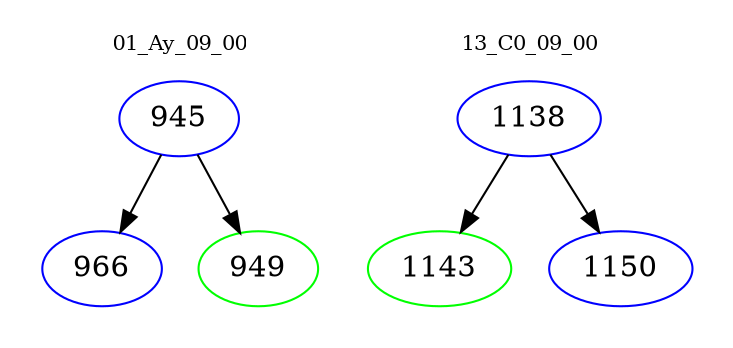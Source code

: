 digraph{
subgraph cluster_0 {
color = white
label = "01_Ay_09_00";
fontsize=10;
T0_945 [label="945", color="blue"]
T0_945 -> T0_966 [color="black"]
T0_966 [label="966", color="blue"]
T0_945 -> T0_949 [color="black"]
T0_949 [label="949", color="green"]
}
subgraph cluster_1 {
color = white
label = "13_C0_09_00";
fontsize=10;
T1_1138 [label="1138", color="blue"]
T1_1138 -> T1_1143 [color="black"]
T1_1143 [label="1143", color="green"]
T1_1138 -> T1_1150 [color="black"]
T1_1150 [label="1150", color="blue"]
}
}
